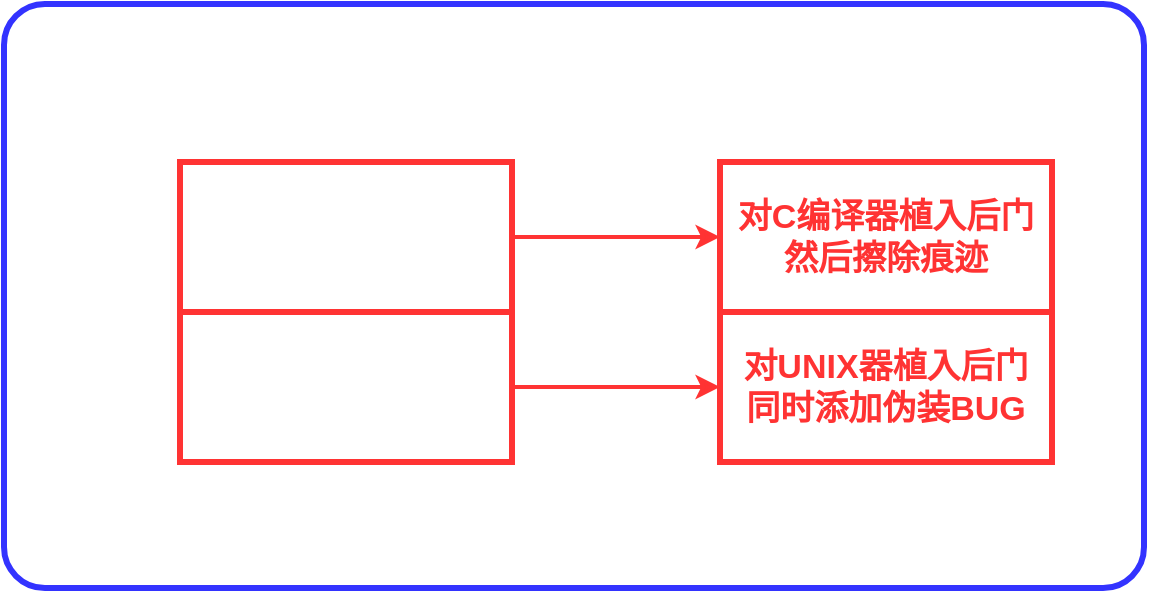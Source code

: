 <mxfile version="15.8.7" type="device"><diagram id="lvv2rPnuaOQUko6bGWYL" name="第 1 页"><mxGraphModel dx="889" dy="672" grid="0" gridSize="10" guides="1" tooltips="1" connect="1" arrows="1" fold="1" page="1" pageScale="1" pageWidth="827" pageHeight="1169" math="0" shadow="0"><root><mxCell id="0"/><mxCell id="1" parent="0"/><mxCell id="nrbkRgq5ilgPj34NYxP_-3" value="" style="rounded=1;whiteSpace=wrap;html=1;fillColor=none;strokeWidth=3;strokeColor=#3333FF;arcSize=7;" vertex="1" parent="1"><mxGeometry x="337" y="117" width="570" height="292" as="geometry"/></mxCell><mxCell id="nrbkRgq5ilgPj34NYxP_-11" value="" style="shape=image;verticalLabelPosition=bottom;labelBackgroundColor=#ffffff;verticalAlign=top;aspect=fixed;imageAspect=0;image=https://www.win.tue.nl/~aeb/linux/hh/thompson/trust7.gif;" vertex="1" parent="1"><mxGeometry x="362" y="140" width="253.79" height="246" as="geometry"/></mxCell><mxCell id="nrbkRgq5ilgPj34NYxP_-12" value="" style="rounded=0;whiteSpace=wrap;html=1;strokeColor=#FF3333;strokeWidth=3;fillColor=none;" vertex="1" parent="1"><mxGeometry x="425" y="196" width="166" height="75" as="geometry"/></mxCell><mxCell id="nrbkRgq5ilgPj34NYxP_-13" value="" style="rounded=0;whiteSpace=wrap;html=1;strokeColor=#FF3333;strokeWidth=3;fillColor=none;" vertex="1" parent="1"><mxGeometry x="425" y="271" width="166" height="75" as="geometry"/></mxCell><mxCell id="nrbkRgq5ilgPj34NYxP_-14" value="&lt;font size=&quot;1&quot; color=&quot;#ff3333&quot;&gt;&lt;b style=&quot;font-size: 17px&quot;&gt;对C编译器植入后门&lt;br&gt;然后擦除痕迹&lt;br&gt;&lt;/b&gt;&lt;/font&gt;" style="rounded=0;whiteSpace=wrap;html=1;strokeColor=#FF3333;strokeWidth=3;fillColor=none;" vertex="1" parent="1"><mxGeometry x="695" y="196" width="166" height="75" as="geometry"/></mxCell><mxCell id="nrbkRgq5ilgPj34NYxP_-15" value="&lt;b style=&quot;color: rgb(255 , 51 , 51) ; font-size: 17px&quot;&gt;对UNIX器植入后门&lt;br&gt;同时添加伪装BUG&lt;br&gt;&lt;/b&gt;" style="rounded=0;whiteSpace=wrap;html=1;strokeColor=#FF3333;strokeWidth=3;fillColor=none;" vertex="1" parent="1"><mxGeometry x="695" y="271" width="166" height="75" as="geometry"/></mxCell><mxCell id="nrbkRgq5ilgPj34NYxP_-10" value="" style="endArrow=classic;html=1;rounded=0;strokeWidth=2;strokeColor=#FF3333;exitX=1;exitY=0.5;exitDx=0;exitDy=0;entryX=0;entryY=0.5;entryDx=0;entryDy=0;" edge="1" parent="1" source="nrbkRgq5ilgPj34NYxP_-12" target="nrbkRgq5ilgPj34NYxP_-14"><mxGeometry width="50" height="50" relative="1" as="geometry"><mxPoint x="544" y="361" as="sourcePoint"/><mxPoint x="802" y="361" as="targetPoint"/></mxGeometry></mxCell><mxCell id="nrbkRgq5ilgPj34NYxP_-16" value="" style="endArrow=classic;html=1;rounded=0;strokeWidth=2;strokeColor=#FF3333;exitX=1;exitY=0.5;exitDx=0;exitDy=0;entryX=0;entryY=0.5;entryDx=0;entryDy=0;" edge="1" parent="1" source="nrbkRgq5ilgPj34NYxP_-13" target="nrbkRgq5ilgPj34NYxP_-15"><mxGeometry width="50" height="50" relative="1" as="geometry"><mxPoint x="601" y="243.5" as="sourcePoint"/><mxPoint x="705" y="243.5" as="targetPoint"/></mxGeometry></mxCell></root></mxGraphModel></diagram></mxfile>
